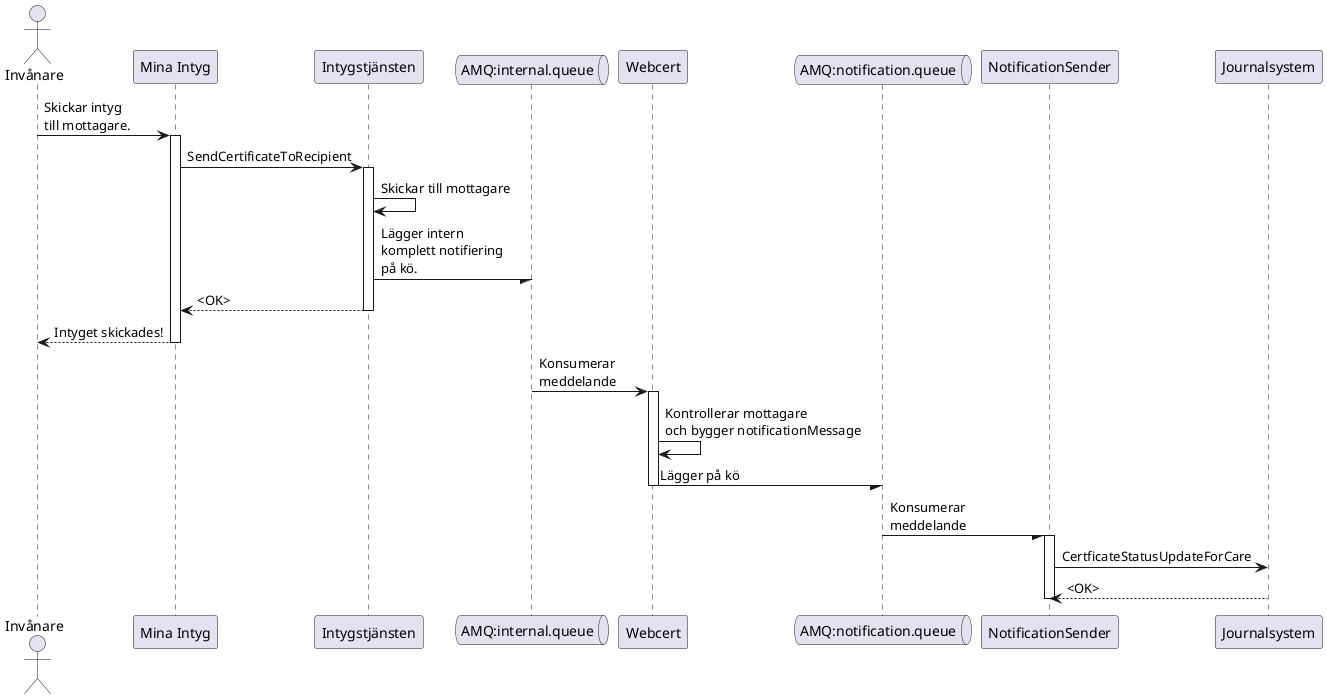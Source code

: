 @startuml
actor Invånare
participant "Mina Intyg"
participant Intygstjänsten
queue "AMQ:internal.queue"
participant Webcert
queue "AMQ:notification.queue"
participant NotificationSender
participant Journalsystem

Invånare -> "Mina Intyg": Skickar intyg\ntill mottagare.
activate "Mina Intyg"
"Mina Intyg" -> "Intygstjänsten": SendCertificateToRecipient
activate Intygstjänsten
Intygstjänsten -> Intygstjänsten: Skickar till mottagare
Intygstjänsten -/ "AMQ:internal.queue": Lägger intern\nkomplett notifiering\npå kö.

Intygstjänsten --> "Mina Intyg": <OK>
deactivate Intygstjänsten
"Mina Intyg" --> Invånare: Intyget skickades!
deactivate "Mina Intyg"

Webcert <- "AMQ:internal.queue": Konsumerar\nmeddelande
activate Webcert
Webcert -> Webcert: Kontrollerar mottagare\noch bygger notificationMessage
Webcert -/ "AMQ:notification.queue": Lägger på kö
deactivate Webcert

"AMQ:notification.queue" -/ NotificationSender: Konsumerar\nmeddelande
activate NotificationSender
NotificationSender -> Journalsystem: CertficateStatusUpdateForCare
Journalsystem --> NotificationSender: <OK>
deactivate NotificationSender
@enduml

